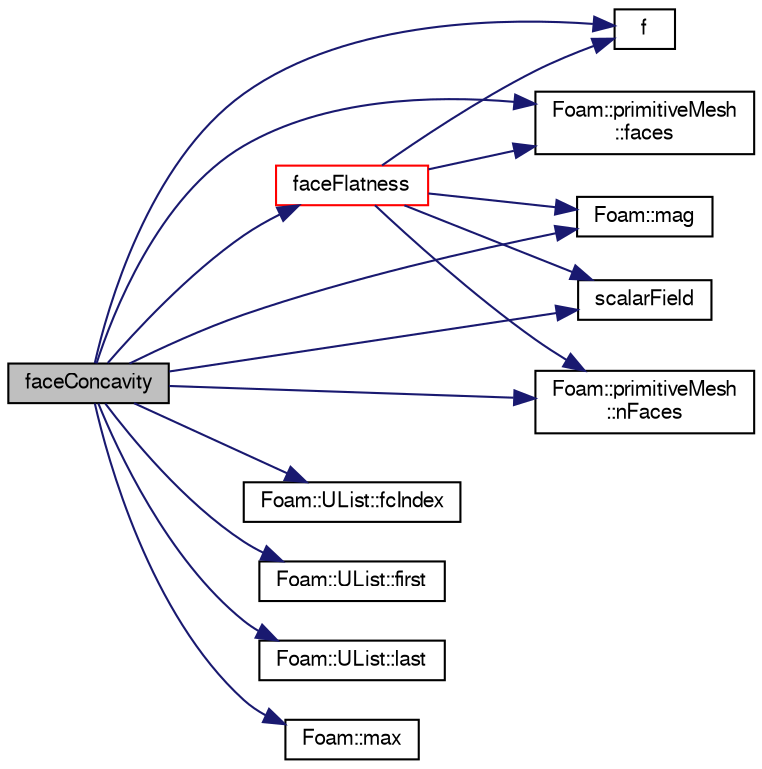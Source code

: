 digraph "faceConcavity"
{
  bgcolor="transparent";
  edge [fontname="FreeSans",fontsize="10",labelfontname="FreeSans",labelfontsize="10"];
  node [fontname="FreeSans",fontsize="10",shape=record];
  rankdir="LR";
  Node412 [label="faceConcavity",height=0.2,width=0.4,color="black", fillcolor="grey75", style="filled", fontcolor="black"];
  Node412 -> Node413 [color="midnightblue",fontsize="10",style="solid",fontname="FreeSans"];
  Node413 [label="f",height=0.2,width=0.4,color="black",URL="$a17900.html#a888be93833ac7a23170555c69c690288"];
  Node412 -> Node414 [color="midnightblue",fontsize="10",style="solid",fontname="FreeSans"];
  Node414 [label="faceFlatness",height=0.2,width=0.4,color="red",URL="$a27534.html#abb1dae78c8be2af3d2f3fd772c68a73a",tooltip="Generate face flatness field. Compares the individual triangles&#39;. "];
  Node414 -> Node415 [color="midnightblue",fontsize="10",style="solid",fontname="FreeSans"];
  Node415 [label="Foam::primitiveMesh\l::faces",height=0.2,width=0.4,color="black",URL="$a27530.html#a3669b3b29537f3a55bbd2ffa8c749f41",tooltip="Return faces. "];
  Node414 -> Node416 [color="midnightblue",fontsize="10",style="solid",fontname="FreeSans"];
  Node416 [label="Foam::mag",height=0.2,width=0.4,color="black",URL="$a21124.html#a929da2a3fdcf3dacbbe0487d3a330dae"];
  Node414 -> Node417 [color="midnightblue",fontsize="10",style="solid",fontname="FreeSans"];
  Node417 [label="scalarField",height=0.2,width=0.4,color="black",URL="$a19001.html#afcd8855c276a98ae9604b35c8fb5b81e"];
  Node414 -> Node418 [color="midnightblue",fontsize="10",style="solid",fontname="FreeSans"];
  Node418 [label="Foam::primitiveMesh\l::nFaces",height=0.2,width=0.4,color="black",URL="$a27530.html#abe602c985a3c9ffa67176e969e77ca6f"];
  Node414 -> Node413 [color="midnightblue",fontsize="10",style="solid",fontname="FreeSans"];
  Node412 -> Node415 [color="midnightblue",fontsize="10",style="solid",fontname="FreeSans"];
  Node412 -> Node433 [color="midnightblue",fontsize="10",style="solid",fontname="FreeSans"];
  Node433 [label="Foam::UList::fcIndex",height=0.2,width=0.4,color="black",URL="$a25698.html#a512534dbc231b74b95ff84902c1b2087",tooltip="Return the forward circular index, i.e. the next index. "];
  Node412 -> Node434 [color="midnightblue",fontsize="10",style="solid",fontname="FreeSans"];
  Node434 [label="Foam::UList::first",height=0.2,width=0.4,color="black",URL="$a25698.html#a1c9828bc3de9502754d944c95a2ce0d9",tooltip="Return the first element of the list. "];
  Node412 -> Node435 [color="midnightblue",fontsize="10",style="solid",fontname="FreeSans"];
  Node435 [label="Foam::UList::last",height=0.2,width=0.4,color="black",URL="$a25698.html#aef07c02ea1c27bdb5906043b399e0ff0",tooltip="Return the last element of the list. "];
  Node412 -> Node416 [color="midnightblue",fontsize="10",style="solid",fontname="FreeSans"];
  Node412 -> Node436 [color="midnightblue",fontsize="10",style="solid",fontname="FreeSans"];
  Node436 [label="Foam::max",height=0.2,width=0.4,color="black",URL="$a21124.html#ac993e906cf2774ae77e666bc24e81733"];
  Node412 -> Node418 [color="midnightblue",fontsize="10",style="solid",fontname="FreeSans"];
  Node412 -> Node417 [color="midnightblue",fontsize="10",style="solid",fontname="FreeSans"];
}
